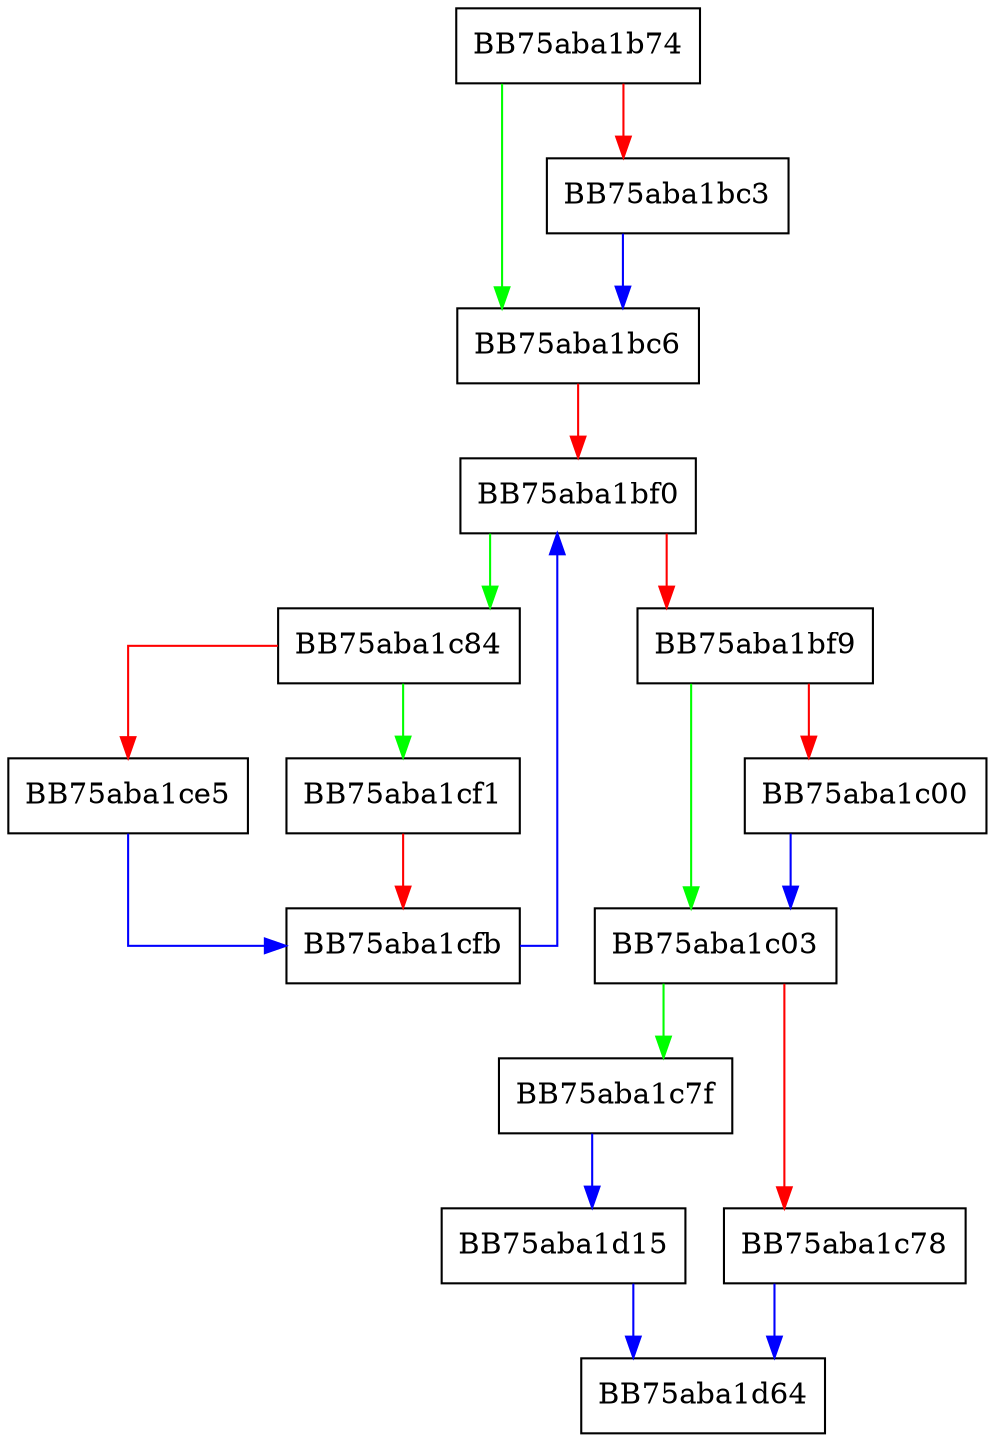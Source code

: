 digraph SaveAnomalyData {
  node [shape="box"];
  graph [splines=ortho];
  BB75aba1b74 -> BB75aba1bc6 [color="green"];
  BB75aba1b74 -> BB75aba1bc3 [color="red"];
  BB75aba1bc3 -> BB75aba1bc6 [color="blue"];
  BB75aba1bc6 -> BB75aba1bf0 [color="red"];
  BB75aba1bf0 -> BB75aba1c84 [color="green"];
  BB75aba1bf0 -> BB75aba1bf9 [color="red"];
  BB75aba1bf9 -> BB75aba1c03 [color="green"];
  BB75aba1bf9 -> BB75aba1c00 [color="red"];
  BB75aba1c00 -> BB75aba1c03 [color="blue"];
  BB75aba1c03 -> BB75aba1c7f [color="green"];
  BB75aba1c03 -> BB75aba1c78 [color="red"];
  BB75aba1c78 -> BB75aba1d64 [color="blue"];
  BB75aba1c7f -> BB75aba1d15 [color="blue"];
  BB75aba1c84 -> BB75aba1cf1 [color="green"];
  BB75aba1c84 -> BB75aba1ce5 [color="red"];
  BB75aba1ce5 -> BB75aba1cfb [color="blue"];
  BB75aba1cf1 -> BB75aba1cfb [color="red"];
  BB75aba1cfb -> BB75aba1bf0 [color="blue"];
  BB75aba1d15 -> BB75aba1d64 [color="blue"];
}